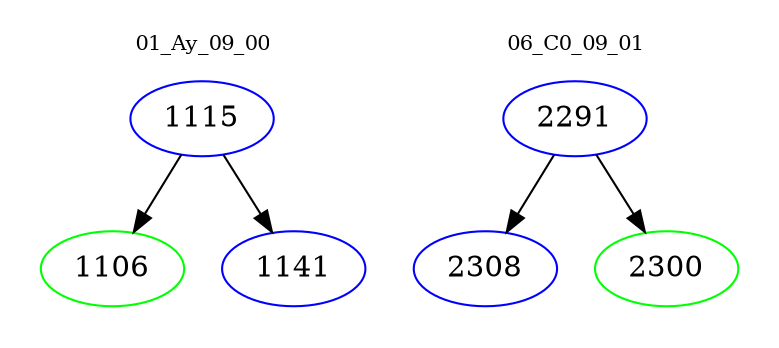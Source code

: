 digraph{
subgraph cluster_0 {
color = white
label = "01_Ay_09_00";
fontsize=10;
T0_1115 [label="1115", color="blue"]
T0_1115 -> T0_1106 [color="black"]
T0_1106 [label="1106", color="green"]
T0_1115 -> T0_1141 [color="black"]
T0_1141 [label="1141", color="blue"]
}
subgraph cluster_1 {
color = white
label = "06_C0_09_01";
fontsize=10;
T1_2291 [label="2291", color="blue"]
T1_2291 -> T1_2308 [color="black"]
T1_2308 [label="2308", color="blue"]
T1_2291 -> T1_2300 [color="black"]
T1_2300 [label="2300", color="green"]
}
}
